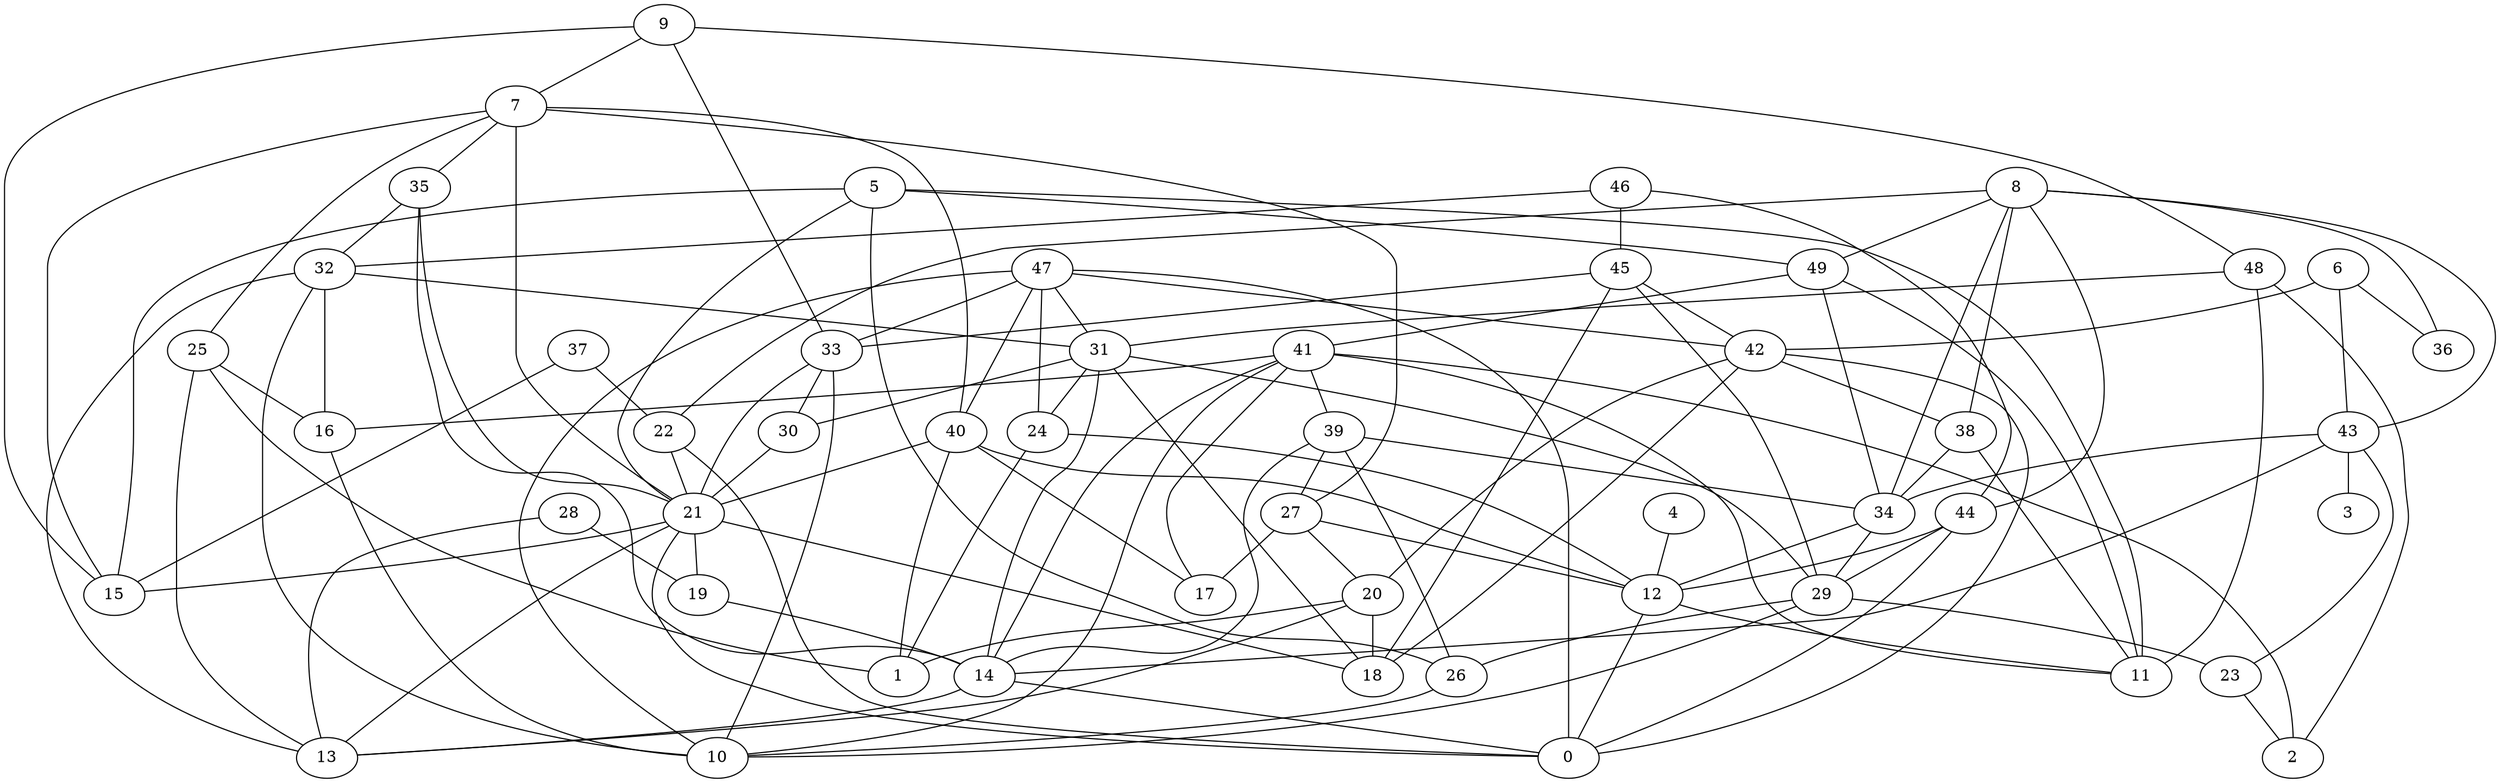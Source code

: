 digraph GG_graph {

subgraph G_graph {
edge [color = black]
"5" -> "15" [dir = none]
"4" -> "12" [dir = none]
"40" -> "21" [dir = none]
"20" -> "1" [dir = none]
"37" -> "15" [dir = none]
"37" -> "22" [dir = none]
"48" -> "11" [dir = none]
"28" -> "13" [dir = none]
"41" -> "2" [dir = none]
"41" -> "11" [dir = none]
"41" -> "16" [dir = none]
"35" -> "32" [dir = none]
"27" -> "17" [dir = none]
"7" -> "25" [dir = none]
"7" -> "27" [dir = none]
"49" -> "41" [dir = none]
"42" -> "20" [dir = none]
"47" -> "0" [dir = none]
"47" -> "10" [dir = none]
"45" -> "33" [dir = none]
"45" -> "29" [dir = none]
"30" -> "21" [dir = none]
"6" -> "36" [dir = none]
"6" -> "42" [dir = none]
"6" -> "43" [dir = none]
"19" -> "14" [dir = none]
"31" -> "24" [dir = none]
"31" -> "18" [dir = none]
"31" -> "30" [dir = none]
"31" -> "29" [dir = none]
"31" -> "14" [dir = none]
"39" -> "26" [dir = none]
"39" -> "27" [dir = none]
"39" -> "34" [dir = none]
"39" -> "14" [dir = none]
"32" -> "10" [dir = none]
"32" -> "16" [dir = none]
"32" -> "31" [dir = none]
"43" -> "3" [dir = none]
"43" -> "23" [dir = none]
"43" -> "14" [dir = none]
"9" -> "48" [dir = none]
"8" -> "22" [dir = none]
"8" -> "38" [dir = none]
"8" -> "43" [dir = none]
"44" -> "12" [dir = none]
"44" -> "29" [dir = none]
"46" -> "32" [dir = none]
"14" -> "13" [dir = none]
"38" -> "11" [dir = none]
"8" -> "34" [dir = none]
"41" -> "39" [dir = none]
"47" -> "31" [dir = none]
"48" -> "2" [dir = none]
"7" -> "15" [dir = none]
"29" -> "26" [dir = none]
"9" -> "15" [dir = none]
"9" -> "33" [dir = none]
"32" -> "13" [dir = none]
"47" -> "33" [dir = none]
"5" -> "11" [dir = none]
"5" -> "21" [dir = none]
"8" -> "36" [dir = none]
"7" -> "40" [dir = none]
"27" -> "12" [dir = none]
"33" -> "30" [dir = none]
"8" -> "49" [dir = none]
"49" -> "11" [dir = none]
"9" -> "7" [dir = none]
"26" -> "10" [dir = none]
"24" -> "1" [dir = none]
"44" -> "0" [dir = none]
"12" -> "11" [dir = none]
"47" -> "42" [dir = none]
"21" -> "19" [dir = none]
"46" -> "44" [dir = none]
"35" -> "14" [dir = none]
"49" -> "34" [dir = none]
"48" -> "31" [dir = none]
"22" -> "0" [dir = none]
"33" -> "10" [dir = none]
"14" -> "0" [dir = none]
"41" -> "10" [dir = none]
"35" -> "21" [dir = none]
"40" -> "12" [dir = none]
"29" -> "10" [dir = none]
"21" -> "18" [dir = none]
"47" -> "24" [dir = none]
"46" -> "45" [dir = none]
"34" -> "29" [dir = none]
"42" -> "0" [dir = none]
"40" -> "17" [dir = none]
"7" -> "21" [dir = none]
"12" -> "0" [dir = none]
"25" -> "1" [dir = none]
"8" -> "44" [dir = none]
"27" -> "20" [dir = none]
"34" -> "12" [dir = none]
"28" -> "19" [dir = none]
"21" -> "0" [dir = none]
"33" -> "21" [dir = none]
"42" -> "18" [dir = none]
"5" -> "49" [dir = none]
"29" -> "23" [dir = none]
"25" -> "16" [dir = none]
"40" -> "1" [dir = none]
"47" -> "40" [dir = none]
"16" -> "10" [dir = none]
"25" -> "13" [dir = none]
"22" -> "21" [dir = none]
"20" -> "13" [dir = none]
"5" -> "26" [dir = none]
"45" -> "18" [dir = none]
"20" -> "18" [dir = none]
"21" -> "15" [dir = none]
"38" -> "34" [dir = none]
"45" -> "42" [dir = none]
"41" -> "14" [dir = none]
"41" -> "17" [dir = none]
"23" -> "2" [dir = none]
"43" -> "34" [dir = none]
"7" -> "35" [dir = none]
"24" -> "12" [dir = none]
"42" -> "38" [dir = none]
"21" -> "13" [dir = none]
}

}
